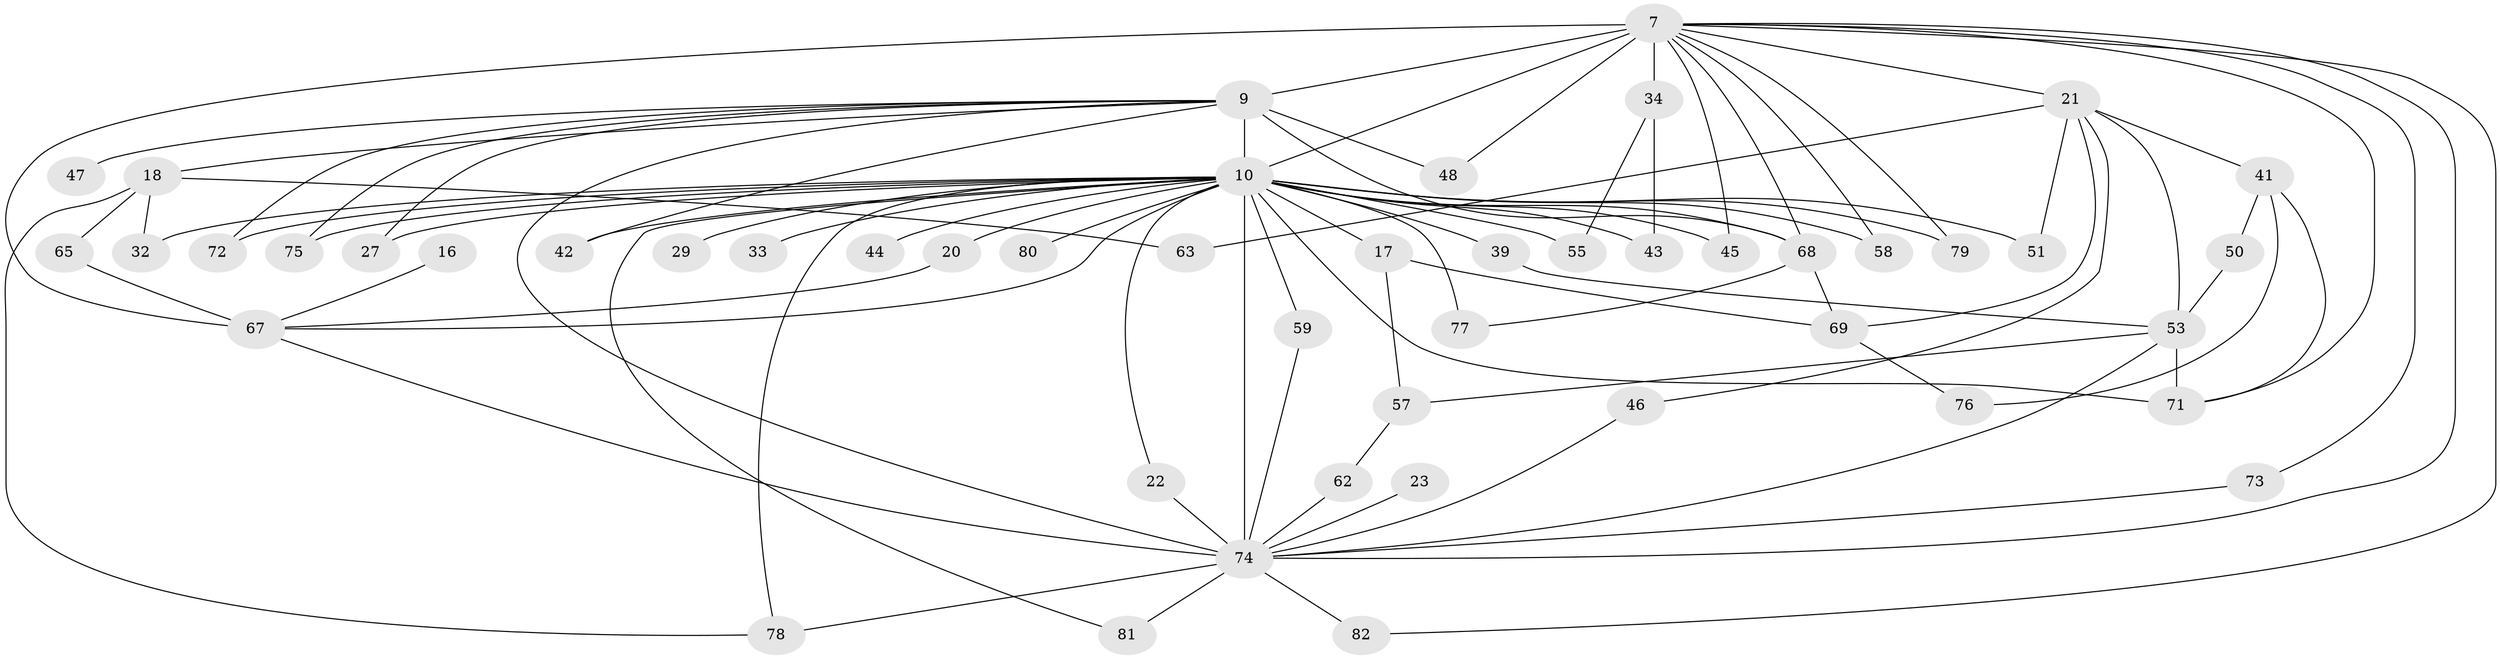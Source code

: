 // original degree distribution, {16: 0.012195121951219513, 21: 0.036585365853658534, 20: 0.012195121951219513, 17: 0.012195121951219513, 14: 0.012195121951219513, 15: 0.012195121951219513, 13: 0.012195121951219513, 18: 0.012195121951219513, 8: 0.024390243902439025, 3: 0.2073170731707317, 5: 0.04878048780487805, 2: 0.524390243902439, 6: 0.012195121951219513, 4: 0.04878048780487805, 7: 0.012195121951219513}
// Generated by graph-tools (version 1.1) at 2025/49/03/04/25 21:49:22]
// undirected, 49 vertices, 90 edges
graph export_dot {
graph [start="1"]
  node [color=gray90,style=filled];
  7 [super="+1"];
  9 [super="+5"];
  10 [super="+3+8"];
  16;
  17 [super="+14"];
  18;
  20 [super="+15"];
  21;
  22;
  23;
  27;
  29;
  32 [super="+30"];
  33;
  34;
  39;
  41;
  42;
  43;
  44;
  45 [super="+12"];
  46;
  47;
  48;
  50;
  51;
  53 [super="+31"];
  55;
  57;
  58;
  59;
  62;
  63;
  65;
  67 [super="+19+28"];
  68 [super="+66"];
  69 [super="+35"];
  71 [super="+36+40"];
  72;
  73;
  74 [super="+38+70+61+37"];
  75;
  76;
  77 [super="+49"];
  78 [super="+56+60"];
  79;
  80 [super="+64"];
  81;
  82;
  7 -- 9 [weight=4];
  7 -- 10 [weight=8];
  7 -- 21 [weight=2];
  7 -- 34 [weight=2];
  7 -- 45 [weight=2];
  7 -- 67 [weight=3];
  7 -- 73;
  7 -- 79;
  7 -- 82;
  7 -- 48;
  7 -- 58;
  7 -- 68 [weight=2];
  7 -- 74 [weight=6];
  7 -- 71;
  9 -- 10 [weight=8];
  9 -- 27;
  9 -- 47 [weight=2];
  9 -- 72;
  9 -- 42;
  9 -- 75;
  9 -- 48;
  9 -- 18;
  9 -- 68;
  9 -- 74 [weight=4];
  10 -- 42;
  10 -- 43;
  10 -- 44 [weight=2];
  10 -- 51;
  10 -- 55;
  10 -- 71 [weight=2];
  10 -- 68 [weight=2];
  10 -- 77 [weight=2];
  10 -- 80 [weight=3];
  10 -- 29 [weight=2];
  10 -- 32 [weight=2];
  10 -- 58;
  10 -- 17 [weight=3];
  10 -- 67;
  10 -- 72;
  10 -- 75;
  10 -- 78 [weight=4];
  10 -- 79;
  10 -- 81;
  10 -- 20 [weight=2];
  10 -- 22;
  10 -- 27;
  10 -- 33;
  10 -- 39;
  10 -- 45;
  10 -- 59;
  10 -- 74 [weight=11];
  16 -- 67;
  17 -- 57;
  17 -- 69;
  18 -- 63;
  18 -- 65;
  18 -- 32;
  18 -- 78 [weight=2];
  20 -- 67;
  21 -- 41;
  21 -- 46;
  21 -- 51;
  21 -- 63;
  21 -- 69;
  21 -- 53;
  22 -- 74;
  23 -- 74 [weight=3];
  34 -- 43;
  34 -- 55;
  39 -- 53;
  41 -- 50;
  41 -- 76;
  41 -- 71;
  46 -- 74;
  50 -- 53;
  53 -- 57;
  53 -- 74 [weight=2];
  53 -- 71;
  57 -- 62;
  59 -- 74;
  62 -- 74;
  65 -- 67;
  67 -- 74;
  68 -- 77;
  68 -- 69;
  69 -- 76;
  73 -- 74;
  74 -- 78 [weight=2];
  74 -- 81;
  74 -- 82;
}
